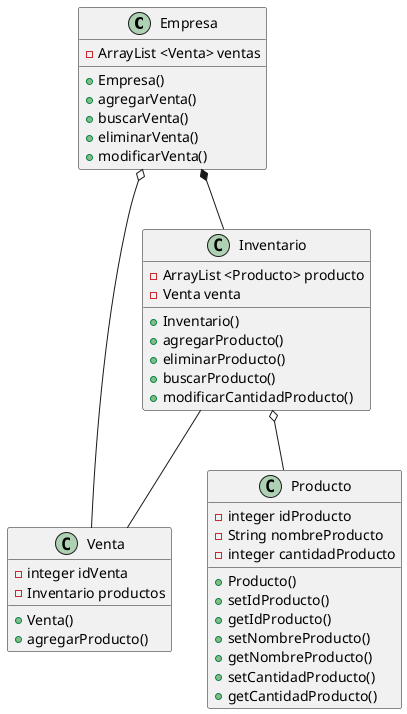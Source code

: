 @startuml


Empresa o-- Venta
Empresa *-- Inventario
Inventario o-- Producto
Inventario -- Venta

class Empresa{
    -ArrayList <Venta> ventas
    +Empresa()
    +agregarVenta()
    +buscarVenta()
    +eliminarVenta()
    +modificarVenta()
}
class Venta{
    -integer idVenta
    -Inventario productos
    +Venta()
    +agregarProducto()
}
class Producto{
    -integer idProducto
    -String nombreProducto
    -integer cantidadProducto
    +Producto()
    +setIdProducto()
    +getIdProducto()
    +setNombreProducto()
    +getNombreProducto()
    +setCantidadProducto()
    +getCantidadProducto()
}
class Inventario{
    -ArrayList <Producto> producto
    -Venta venta
    +Inventario()
    +agregarProducto()
    +eliminarProducto()
    +buscarProducto()
    +modificarCantidadProducto()
}



@enduml